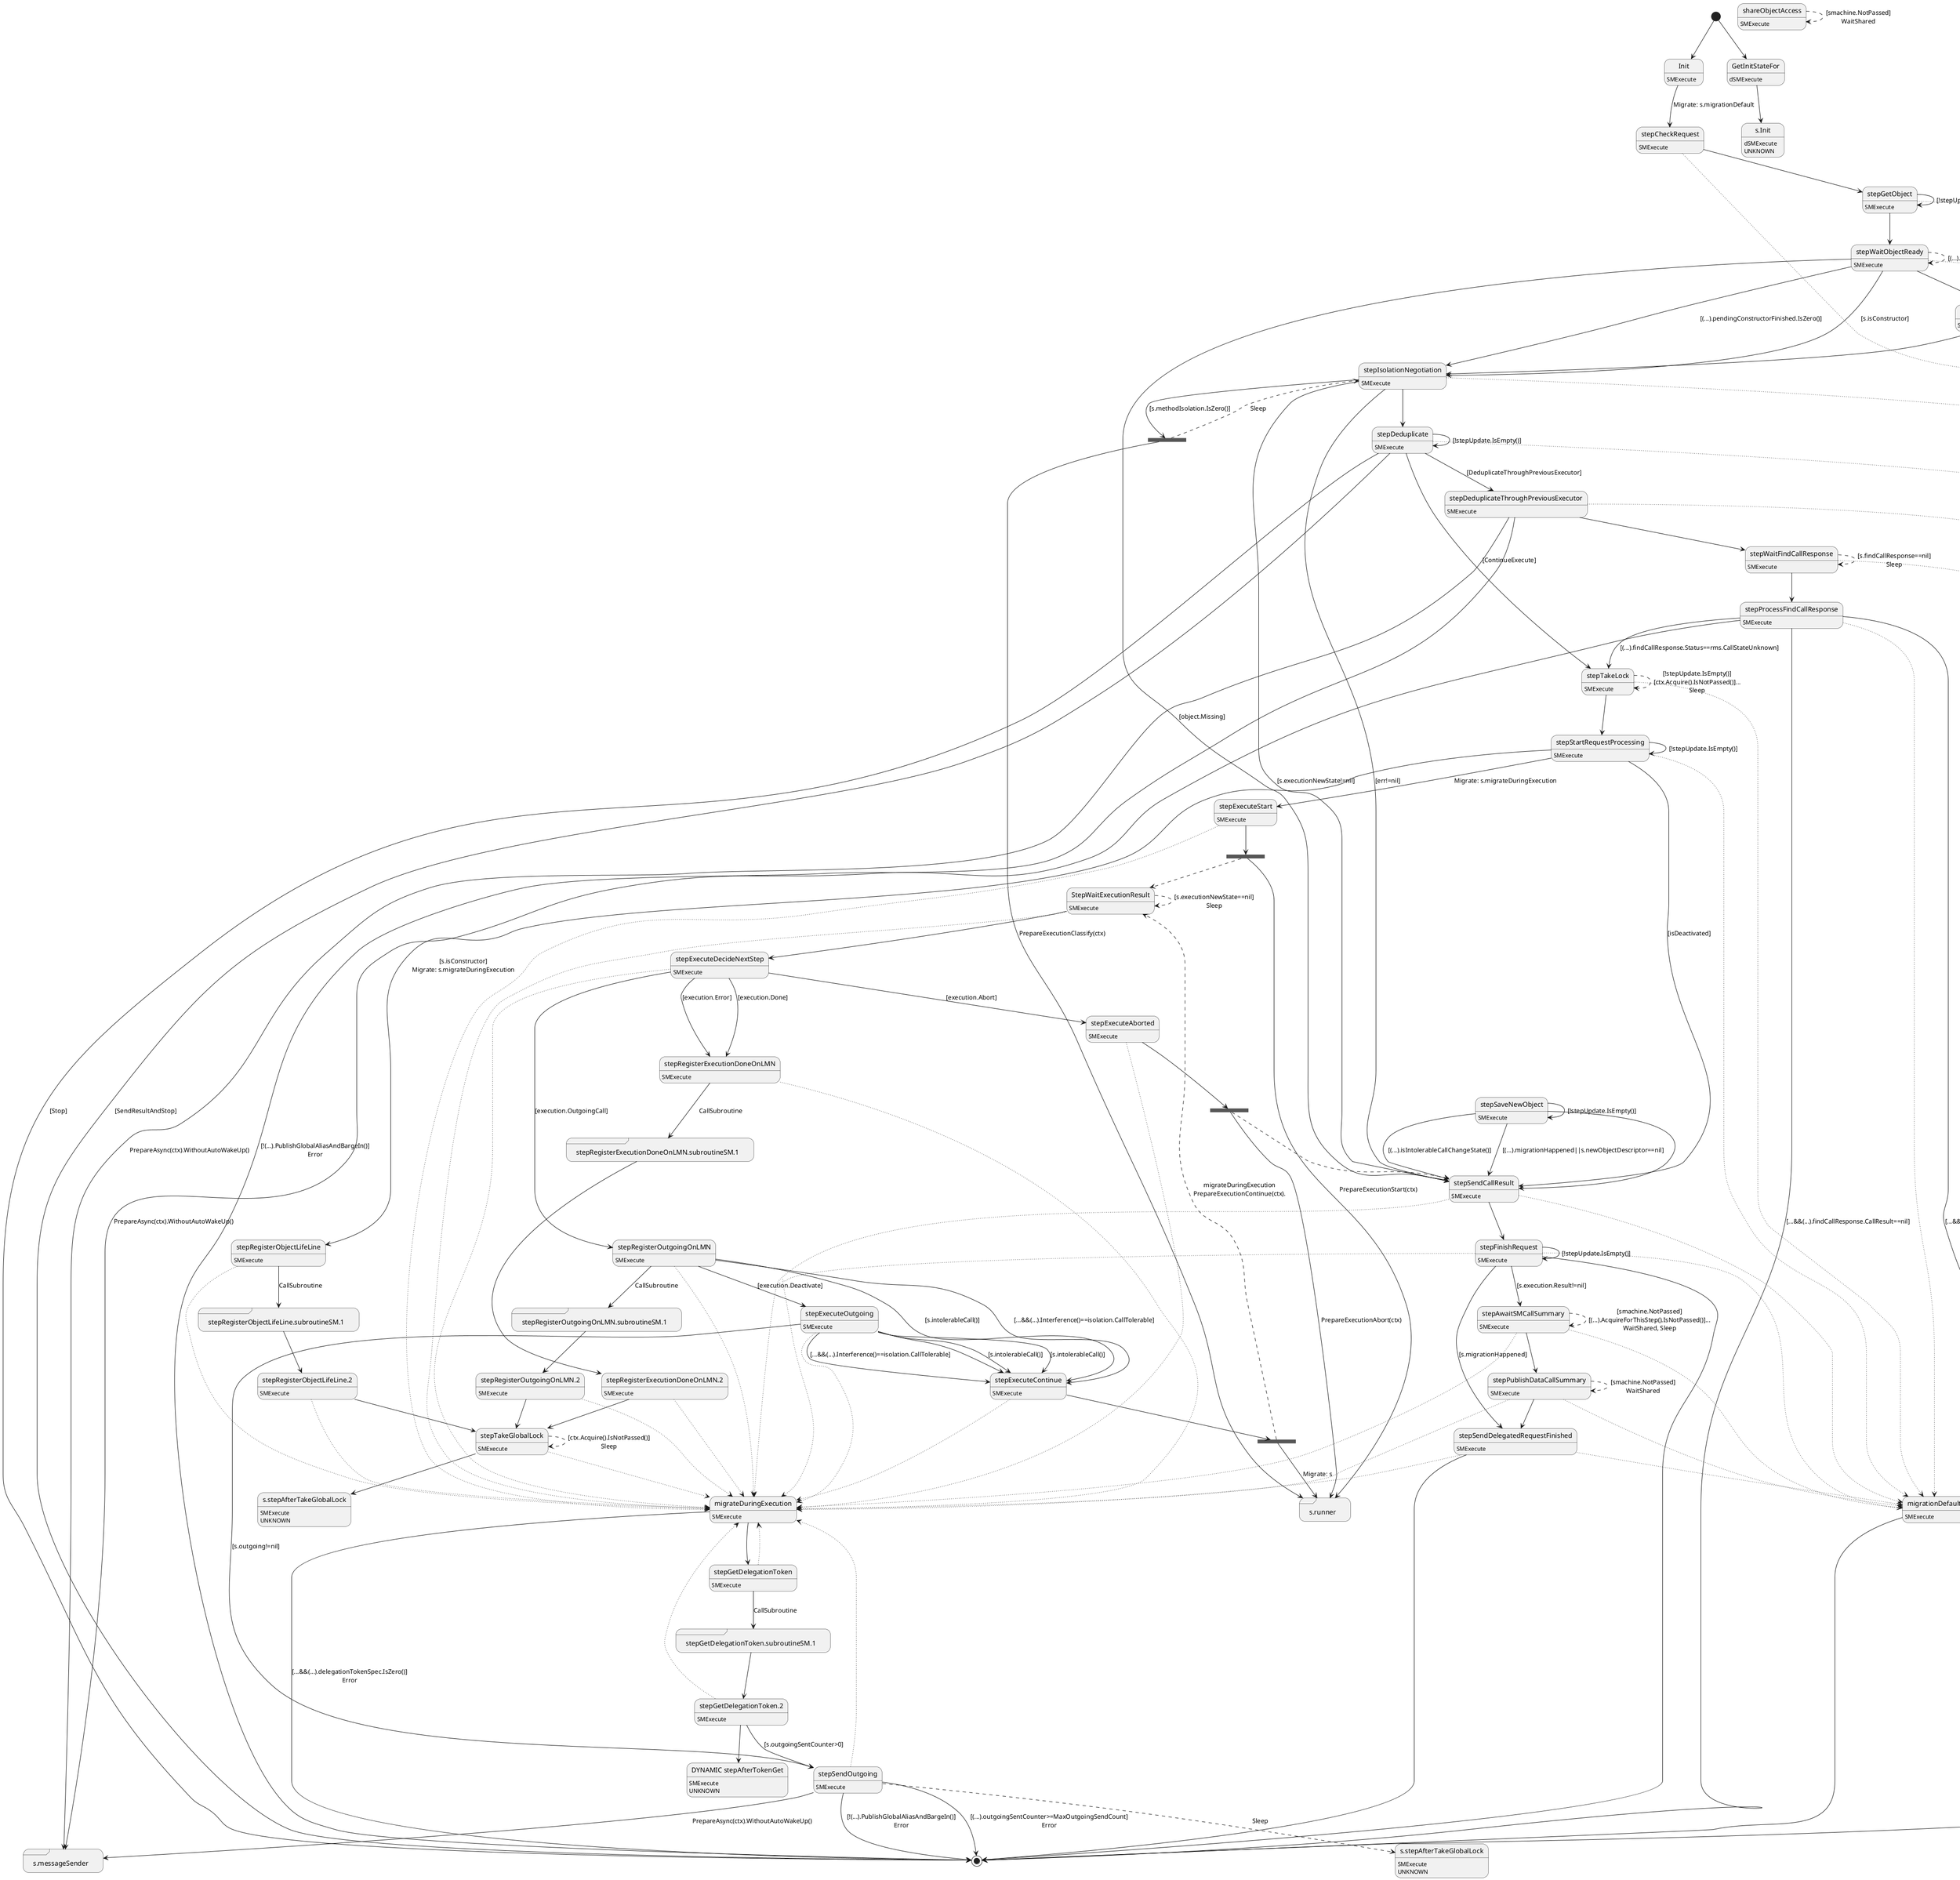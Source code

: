 @startuml
state "Init" as T01_S002
T01_S002 : SMExecute
[*] --> T01_S002
T01_S002 --> T01_S003 : Migrate: s.migrationDefault
state "StepWaitExecutionResult" as T01_S024
T01_S024 : SMExecute
T01_S024 --[dotted]> T01_S016
T01_S024 --[dashed]> T01_S024 : [s.executionNewState==nil]\nSleep
T01_S024 --> T01_S025
state "migrateDuringExecution" as T01_S016
T01_S016 : SMExecute
T01_S016 --> [*] : [...&&(...).delegationTokenSpec.IsZero()]\nError
T01_S016 --> T01_S017
state "migrationDefault" as T01_S001
T01_S001 : SMExecute
T01_S001 --> [*]
state "s.messageSender" as T01_S011 <<sdlreceive>>
T01_S011 : DUPLICATE
state "s.runner" as T01_S008 <<sdlreceive>>
T01_S008 : DUPLICATE
state "shareObjectAccess" as T01_S043
T01_S043 : SMExecute
T01_S043 --[dashed]> T01_S043 : [smachine.NotPassed]\nWaitShared
state "stepAwaitSMCallSummary" as T01_S038
T01_S038 : SMExecute
T01_S038 --[dotted]> T01_S016
T01_S038 --[dotted]> T01_S001
T01_S038 --[dashed]> T01_S038 : [smachine.NotPassed]\n[(...).AcquireForThisStep().IsNotPassed()]...\nWaitShared, Sleep
T01_S038 --> T01_S039
state "stepCheckRequest" as T01_S003
T01_S003 : SMExecute
T01_S003 --[dotted]> T01_S001
T01_S003 --> T01_S004
state "stepDeduplicate" as T01_S009
T01_S009 : SMExecute
T01_S009 --[dotted]> T01_S001
T01_S009 --> T01_S009 : [!stepUpdate.IsEmpty()]
T01_S009 --> [*] : [Stop]
T01_S009 --> [*] : [SendResultAndStop]
T01_S009 --> T01_S010 : [DeduplicateThroughPreviousExecutor]
T01_S009 --> T01_S014 : [ContinueExecute]
state "stepDeduplicateThroughPreviousExecutor" as T01_S010
T01_S010 : SMExecute
T01_S010 --[dotted]> T01_S001
T01_S010 --> [*] : [!(...).PublishGlobalAliasAndBargeIn()]\nError
T01_S010 --> T01_S011 : PrepareAsync(ctx).WithoutAutoWakeUp()
T01_S010 --> T01_S012
state "stepExecuteAborted" as T01_S033
T01_S033 : SMExecute
T01_S033 --[dotted]> T01_S016
state T01_U001 <<fork>>
T01_S033 --> T01_U001
T01_U001 --> T01_S008 : PrepareExecutionAbort(ctx)
T01_U001 --[dashed]> T01_S041
state "stepExecuteContinue" as T01_S036
T01_S036 : SMExecute
T01_S036 --[dotted]> T01_S016
state T01_U002 <<fork>>
T01_S036 --> T01_U002
T01_U002 --> T01_S008 : Migrate: s
T01_U002 --[dashed]> T01_S024 : migrateDuringExecution\nPrepareExecutionContinue(ctx).
state "stepExecuteDecideNextStep" as T01_S025
T01_S025 : SMExecute
T01_S025 --[dotted]> T01_S016
T01_S025 --> T01_S026 : [execution.Done]
T01_S025 --> T01_S026 : [execution.Error]
T01_S025 --> T01_S033 : [execution.Abort]
T01_S025 --> T01_S029 : [execution.OutgoingCall]
state "stepExecuteOutgoing" as T01_S032
T01_S032 : SMExecute
T01_S032 --[dotted]> T01_S016
T01_S032 --> T01_S036 : [s.intolerableCall()]
T01_S032 --> T01_S036 : [s.intolerableCall()]
T01_S032 --> T01_S036 : [...&&(...).Interference()==isolation.CallTolerable]
T01_S032 --> T01_S034 : [s.outgoing!=nil]
T01_S032 --> T01_S036
state "stepExecuteStart" as T01_S023
T01_S023 : SMExecute
T01_S023 --[dotted]> T01_S016
state T01_U003 <<fork>>
T01_S023 --> T01_U003
T01_U003 --> T01_S008 : PrepareExecutionStart(ctx)
T01_U003 --[dashed]> T01_S024
state "stepFinishRequest" as T01_S042
T01_S042 : SMExecute
T01_S042 --[dotted]> T01_S016
T01_S042 --[dotted]> T01_S001
T01_S042 --> T01_S038 : [s.execution.Result!=nil]
T01_S042 --> T01_S040 : [s.migrationHappened]
T01_S042 --> T01_S042 : [!stepUpdate.IsEmpty()]
T01_S042 --> [*]
state "stepGetDelegationToken" as T01_S017
T01_S017 : SMExecute
T01_S017 --[dotted]> T01_S016
T01_S017 --> T01_S018 : CallSubroutine
state "stepGetDelegationToken.2" as T01_S019
T01_S019 : SMExecute
T01_S019 --[dotted]> T01_S016
T01_S019 --> T01_S034 : [s.outgoingSentCounter>0]
state "DYNAMIC stepAfterTokenGet" as T01_U004
T01_U004 : SMExecute
T01_U004 : UNKNOWN 
T01_S019 --> T01_U004
state "stepGetDelegationToken.subroutineSM.1" as T01_S018 <<sdlreceive>>
T01_S018 --> T01_S019
state "stepGetObject" as T01_S004
T01_S004 : SMExecute
T01_S004 --[dotted]> T01_S001
T01_S004 --> T01_S004 : [!stepUpdate.IsEmpty()]
T01_S004 --> T01_S005
state "stepIsolationNegotiation" as T01_S007
T01_S007 : SMExecute
T01_S007 --[dotted]> T01_S001
T01_S007 --> T01_S041 : [s.executionNewState!=nil]
state T01_U005 <<fork>>
T01_S007 --> T01_U005 : [s.methodIsolation.IsZero()]
T01_U005 --> T01_S008 : PrepareExecutionClassify(ctx)
T01_U005 --[dashed]> T01_S007 : Sleep
T01_S007 --> T01_S041 : [err!=nil]
T01_S007 --> T01_S009
state "stepProcessFindCallResponse" as T01_S013
T01_S013 : SMExecute
T01_S013 --[dotted]> T01_S001
T01_S013 --> [*] : [...&&(...).findCallResponse.CallResult==nil]
T01_S013 --> T01_S011 : PrepareAsync(ctx).WithoutAutoWakeUp()
T01_S013 --> [*] : [...&&(...).findCallResponse.CallResult!=nil]
T01_S013 --> T01_S014 : [(...).findCallResponse.Status==rms.CallStateUnknown]
state "stepPublishDataCallSummary" as T01_S039
T01_S039 : SMExecute
T01_S039 --[dotted]> T01_S016
T01_S039 --[dotted]> T01_S001
T01_S039 --[dashed]> T01_S039 : [smachine.NotPassed]\nWaitShared
T01_S039 --> T01_S040
state "stepRegisterExecutionDoneOnLMN" as T01_S026
T01_S026 : SMExecute
T01_S026 --[dotted]> T01_S016
T01_S026 --> T01_S027 : CallSubroutine
state "stepRegisterExecutionDoneOnLMN.2" as T01_S028
T01_S028 : SMExecute
T01_S028 --[dotted]> T01_S016
T01_S028 --> T01_S035
state "stepRegisterExecutionDoneOnLMN.subroutineSM.1" as T01_S027 <<sdlreceive>>
T01_S027 --> T01_S028
state "stepRegisterObjectLifeLine" as T01_S020
T01_S020 : SMExecute
T01_S020 --[dotted]> T01_S016
T01_S020 --> T01_S021 : CallSubroutine
state "stepRegisterObjectLifeLine.2" as T01_S022
T01_S022 : SMExecute
T01_S022 --[dotted]> T01_S016
T01_S022 --> T01_S035
state "stepRegisterObjectLifeLine.subroutineSM.1" as T01_S021 <<sdlreceive>>
T01_S021 --> T01_S022
state "stepRegisterOutgoingOnLMN" as T01_S029
T01_S029 : SMExecute
T01_S029 --[dotted]> T01_S016
T01_S029 --> T01_S032 : [execution.Deactivate]
T01_S029 --> T01_S036 : [s.intolerableCall()]
T01_S029 --> T01_S036 : [...&&(...).Interference()==isolation.CallTolerable]
T01_S029 --> T01_S030 : CallSubroutine
state "stepRegisterOutgoingOnLMN.2" as T01_S031
T01_S031 : SMExecute
T01_S031 --[dotted]> T01_S016
T01_S031 --> T01_S035
state "stepRegisterOutgoingOnLMN.subroutineSM.1" as T01_S030 <<sdlreceive>>
T01_S030 --> T01_S031
state "stepSaveNewObject" as T01_S037
T01_S037 : SMExecute
T01_S037 --> T01_S041 : [(...).isIntolerableCallChangeState()]
T01_S037 --> T01_S041 : [(...).migrationHappened||s.newObjectDescriptor==nil]
T01_S037 --> T01_S037 : [!stepUpdate.IsEmpty()]
T01_S037 --> T01_S041
state "stepSendCallResult" as T01_S041
T01_S041 : SMExecute
T01_S041 --[dotted]> T01_S016
T01_S041 --[dotted]> T01_S001
T01_S041 --> T01_S042
state "stepSendDelegatedRequestFinished" as T01_S040
T01_S040 : SMExecute
T01_S040 --[dotted]> T01_S016
T01_S040 --[dotted]> T01_S001
T01_S040 --> [*]
state "stepSendOutgoing" as T01_S034
T01_S034 : SMExecute
T01_S034 --[dotted]> T01_S016
T01_S034 --> [*] : [!(...).PublishGlobalAliasAndBargeIn()]\nError
T01_S034 --> [*] : [(...).outgoingSentCounter>=MaxOutgoingSendCount]\nError
T01_S034 --> T01_S011 : PrepareAsync(ctx).WithoutAutoWakeUp()
state "s.stepAfterTakeGlobalLock" as T01_U006
T01_U006 : SMExecute
T01_U006 : UNKNOWN 
T01_S034 --[dashed]> T01_U006 : Sleep
state "stepStartRequestProcessing" as T01_S015
T01_S015 : SMExecute
T01_S015 --[dotted]> T01_S001
T01_S015 --> T01_S015 : [!stepUpdate.IsEmpty()]
T01_S015 --> T01_S041 : [isDeactivated]
T01_S015 --> T01_S020 : [s.isConstructor]\nMigrate: s.migrateDuringExecution
T01_S015 --> T01_S023 : Migrate: s.migrateDuringExecution
state "stepTakeGlobalLock" as T01_S035
T01_S035 : SMExecute
T01_S035 --[dotted]> T01_S016
T01_S035 --[dashed]> T01_S035 : [ctx.Acquire().IsNotPassed()]\nSleep
state "s.stepAfterTakeGlobalLock" as T01_U007
T01_U007 : SMExecute
T01_U007 : UNKNOWN 
T01_S035 --> T01_U007
state "stepTakeLock" as T01_S014
T01_S014 : SMExecute
T01_S014 --[dotted]> T01_S001
T01_S014 --[dashed]> T01_S014 : [!stepUpdate.IsEmpty()]\n[ctx.Acquire().IsNotPassed()]...\nSleep
T01_S014 --> T01_S015
state "stepWaitFindCallResponse" as T01_S012
T01_S012 : SMExecute
T01_S012 --[dotted]> T01_S001
T01_S012 --[dashed]> T01_S012 : [s.findCallResponse==nil]\nSleep
T01_S012 --> T01_S013
state "stepWaitObjectReady" as T01_S005
T01_S005 : SMExecute
T01_S005 --[dotted]> T01_S001
T01_S005 --[dashed]> T01_S005 : [!stepUpdate.IsEmpty()]\n[(...).AcquireForThisStep().IsNotPassed()]...\nSleep
T01_S005 --> T01_S007 : [s.isConstructor]
T01_S005 --> T01_S041 : [object.Missing]
T01_S005 --> T01_S007 : [(...).pendingConstructorFinished.IsZero()]
T01_S005 --> T01_S006
state "stepWaitPendingConstructorFinished" as T01_S006
T01_S006 : SMExecute
T01_S006 --[dotted]> T01_S001
T01_S006 --[dashed]> T01_S006 : [ctx.Acquire().IsNotPassed()]\n[!stepUpdate.IsEmpty()]...\nSleep
T01_S006 --> T01_S007
state "GetInitStateFor" as T00_S001
T00_S001 : dSMExecute
[*] --> T00_S001
state "s.Init" as T00_U008
T00_U008 : dSMExecute
T00_U008 : UNKNOWN 
T00_S001 --> T00_U008
@enduml
